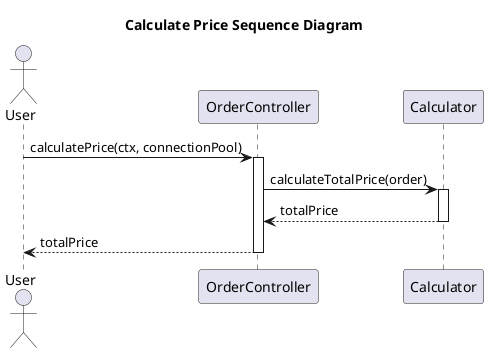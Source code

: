 @startuml
title Calculate Price Sequence Diagram

actor User
participant OrderController
participant Calculator

User -> OrderController : calculatePrice(ctx, connectionPool)
activate OrderController
OrderController -> Calculator : calculateTotalPrice(order)
activate Calculator
Calculator --> OrderController : totalPrice
deactivate Calculator
OrderController --> User : totalPrice
deactivate OrderController

@enduml